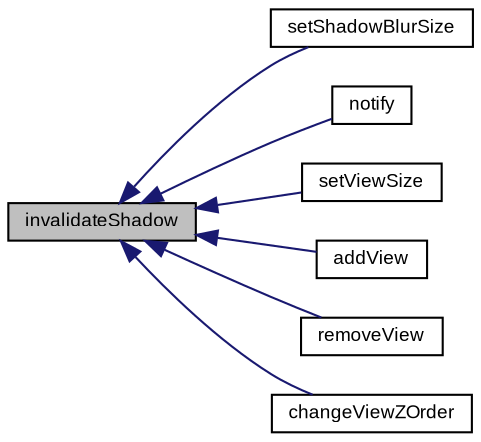 digraph "invalidateShadow"
{
  bgcolor="transparent";
  edge [fontname="Arial",fontsize="9",labelfontname="Arial",labelfontsize="9"];
  node [fontname="Arial",fontsize="9",shape=record];
  rankdir="LR";
  Node1 [label="invalidateShadow",height=0.2,width=0.4,color="black", fillcolor="grey75", style="filled" fontcolor="black"];
  Node1 -> Node2 [dir="back",color="midnightblue",fontsize="9",style="solid",fontname="Arial"];
  Node2 [label="setShadowBlurSize",height=0.2,width=0.4,color="black",URL="$class_v_s_t_g_u_i_1_1_c_shadow_view_container.html#a7602872faf3d6837191a59c348453bd7"];
  Node1 -> Node3 [dir="back",color="midnightblue",fontsize="9",style="solid",fontname="Arial"];
  Node3 [label="notify",height=0.2,width=0.4,color="black",URL="$class_v_s_t_g_u_i_1_1_c_shadow_view_container.html#a15414e56ad0060f4b50f81ff44ad2a3e"];
  Node1 -> Node4 [dir="back",color="midnightblue",fontsize="9",style="solid",fontname="Arial"];
  Node4 [label="setViewSize",height=0.2,width=0.4,color="black",URL="$class_v_s_t_g_u_i_1_1_c_shadow_view_container.html#ada1ffb857aa147620f2d01522b37569d",tooltip="set views size "];
  Node1 -> Node5 [dir="back",color="midnightblue",fontsize="9",style="solid",fontname="Arial"];
  Node5 [label="addView",height=0.2,width=0.4,color="black",URL="$class_v_s_t_g_u_i_1_1_c_shadow_view_container.html#a5bf9c24c3fa1c7b4596596d29e0cc4ae",tooltip="add a child view "];
  Node1 -> Node6 [dir="back",color="midnightblue",fontsize="9",style="solid",fontname="Arial"];
  Node6 [label="removeView",height=0.2,width=0.4,color="black",URL="$class_v_s_t_g_u_i_1_1_c_shadow_view_container.html#a0a4c38fc43ad87d5ef21f0e7361d4f25",tooltip="remove a child view "];
  Node1 -> Node7 [dir="back",color="midnightblue",fontsize="9",style="solid",fontname="Arial"];
  Node7 [label="changeViewZOrder",height=0.2,width=0.4,color="black",URL="$class_v_s_t_g_u_i_1_1_c_shadow_view_container.html#a50a1bd3ed0f31aaef74b686b0089ba44",tooltip="change view z order position "];
}

